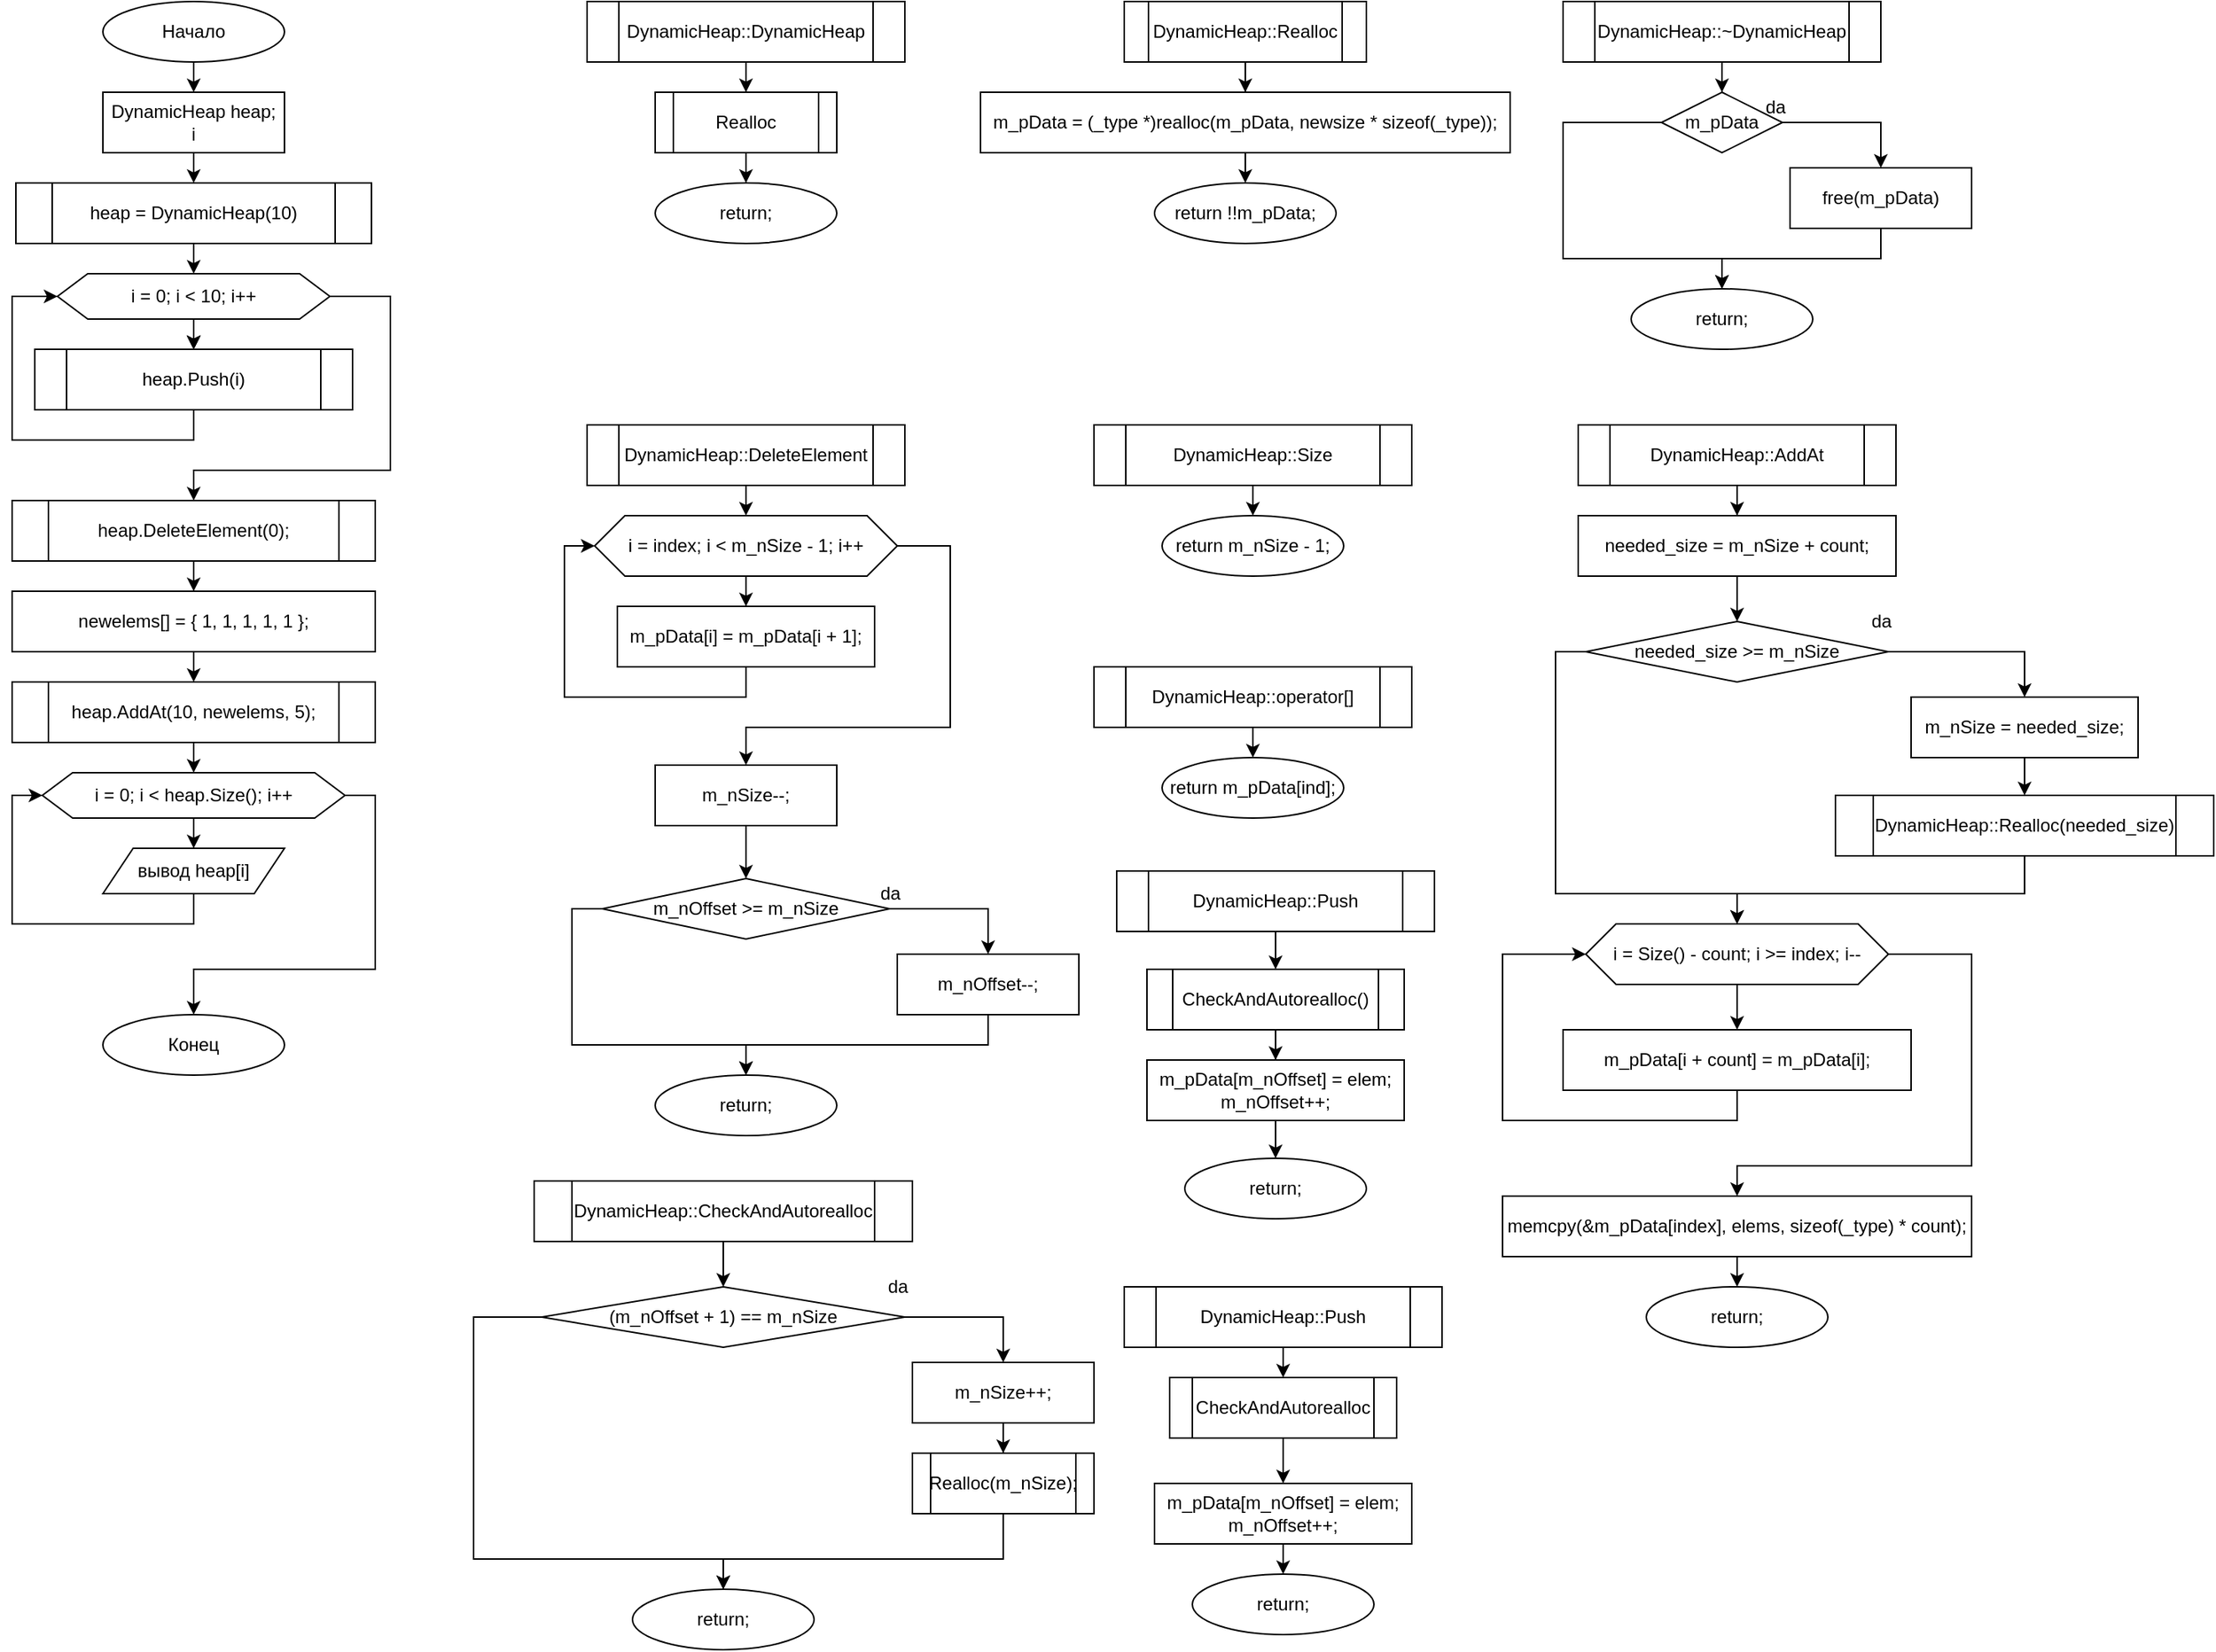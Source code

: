 <mxfile version="16.2.2" type="device"><diagram id="C5RBs43oDa-KdzZeNtuy" name="Page-1"><mxGraphModel dx="2370" dy="1228" grid="1" gridSize="10" guides="1" tooltips="1" connect="1" arrows="1" fold="1" page="1" pageScale="1" pageWidth="827" pageHeight="1169" math="0" shadow="0"><root><mxCell id="WIyWlLk6GJQsqaUBKTNV-0"/><mxCell id="WIyWlLk6GJQsqaUBKTNV-1" parent="WIyWlLk6GJQsqaUBKTNV-0"/><mxCell id="1CdlF_ICH2NutBPifbNx-94" style="edgeStyle=orthogonalEdgeStyle;rounded=0;orthogonalLoop=1;jettySize=auto;html=1;exitX=0.5;exitY=1;exitDx=0;exitDy=0;entryX=0.5;entryY=0;entryDx=0;entryDy=0;" edge="1" parent="WIyWlLk6GJQsqaUBKTNV-1" source="1CdlF_ICH2NutBPifbNx-0" target="1CdlF_ICH2NutBPifbNx-93"><mxGeometry relative="1" as="geometry"/></mxCell><mxCell id="1CdlF_ICH2NutBPifbNx-0" value="Начало" style="ellipse;whiteSpace=wrap;html=1;" vertex="1" parent="WIyWlLk6GJQsqaUBKTNV-1"><mxGeometry x="80" y="40" width="120" height="40" as="geometry"/></mxCell><mxCell id="1CdlF_ICH2NutBPifbNx-1" value="Конец" style="ellipse;whiteSpace=wrap;html=1;" vertex="1" parent="WIyWlLk6GJQsqaUBKTNV-1"><mxGeometry x="80" y="710" width="120" height="40" as="geometry"/></mxCell><mxCell id="1CdlF_ICH2NutBPifbNx-10" value="" style="edgeStyle=orthogonalEdgeStyle;rounded=0;orthogonalLoop=1;jettySize=auto;html=1;entryX=0.5;entryY=0;entryDx=0;entryDy=0;" edge="1" parent="WIyWlLk6GJQsqaUBKTNV-1" source="1CdlF_ICH2NutBPifbNx-2" target="1CdlF_ICH2NutBPifbNx-11"><mxGeometry relative="1" as="geometry"><mxPoint x="505" y="120" as="targetPoint"/></mxGeometry></mxCell><mxCell id="1CdlF_ICH2NutBPifbNx-2" value="DynamicHeap::DynamicHeap" style="shape=process;whiteSpace=wrap;html=1;backgroundOutline=1;" vertex="1" parent="WIyWlLk6GJQsqaUBKTNV-1"><mxGeometry x="400" y="40" width="210" height="40" as="geometry"/></mxCell><mxCell id="1CdlF_ICH2NutBPifbNx-23" value="" style="edgeStyle=orthogonalEdgeStyle;rounded=0;orthogonalLoop=1;jettySize=auto;html=1;" edge="1" parent="WIyWlLk6GJQsqaUBKTNV-1" source="1CdlF_ICH2NutBPifbNx-3" target="1CdlF_ICH2NutBPifbNx-22"><mxGeometry relative="1" as="geometry"/></mxCell><mxCell id="1CdlF_ICH2NutBPifbNx-3" value="DynamicHeap::Realloc" style="shape=process;whiteSpace=wrap;html=1;backgroundOutline=1;" vertex="1" parent="WIyWlLk6GJQsqaUBKTNV-1"><mxGeometry x="755" y="40" width="160" height="40" as="geometry"/></mxCell><mxCell id="1CdlF_ICH2NutBPifbNx-15" value="" style="edgeStyle=orthogonalEdgeStyle;rounded=0;orthogonalLoop=1;jettySize=auto;html=1;" edge="1" parent="WIyWlLk6GJQsqaUBKTNV-1" source="1CdlF_ICH2NutBPifbNx-4" target="1CdlF_ICH2NutBPifbNx-14"><mxGeometry relative="1" as="geometry"/></mxCell><mxCell id="1CdlF_ICH2NutBPifbNx-4" value="&lt;span&gt;DynamicHeap::~&lt;/span&gt;DynamicHeap" style="shape=process;whiteSpace=wrap;html=1;backgroundOutline=1;" vertex="1" parent="WIyWlLk6GJQsqaUBKTNV-1"><mxGeometry x="1045" y="40" width="210" height="40" as="geometry"/></mxCell><mxCell id="1CdlF_ICH2NutBPifbNx-48" style="edgeStyle=orthogonalEdgeStyle;rounded=0;orthogonalLoop=1;jettySize=auto;html=1;exitX=0.5;exitY=1;exitDx=0;exitDy=0;entryX=0.5;entryY=0;entryDx=0;entryDy=0;" edge="1" parent="WIyWlLk6GJQsqaUBKTNV-1" source="1CdlF_ICH2NutBPifbNx-5" target="1CdlF_ICH2NutBPifbNx-47"><mxGeometry relative="1" as="geometry"/></mxCell><mxCell id="1CdlF_ICH2NutBPifbNx-5" value="&lt;span&gt;DynamicHeap::&lt;/span&gt;DeleteElement" style="shape=process;whiteSpace=wrap;html=1;backgroundOutline=1;" vertex="1" parent="WIyWlLk6GJQsqaUBKTNV-1"><mxGeometry x="400" y="320" width="210" height="40" as="geometry"/></mxCell><mxCell id="1CdlF_ICH2NutBPifbNx-40" value="" style="edgeStyle=orthogonalEdgeStyle;rounded=0;orthogonalLoop=1;jettySize=auto;html=1;" edge="1" parent="WIyWlLk6GJQsqaUBKTNV-1" source="1CdlF_ICH2NutBPifbNx-6" target="1CdlF_ICH2NutBPifbNx-39"><mxGeometry relative="1" as="geometry"/></mxCell><mxCell id="1CdlF_ICH2NutBPifbNx-6" value="&lt;span&gt;DynamicHeap::Push&lt;/span&gt;" style="shape=process;whiteSpace=wrap;html=1;backgroundOutline=1;" vertex="1" parent="WIyWlLk6GJQsqaUBKTNV-1"><mxGeometry x="750" y="615" width="210" height="40" as="geometry"/></mxCell><mxCell id="1CdlF_ICH2NutBPifbNx-46" style="edgeStyle=orthogonalEdgeStyle;rounded=0;orthogonalLoop=1;jettySize=auto;html=1;exitX=0.5;exitY=1;exitDx=0;exitDy=0;entryX=0.5;entryY=0;entryDx=0;entryDy=0;" edge="1" parent="WIyWlLk6GJQsqaUBKTNV-1" source="1CdlF_ICH2NutBPifbNx-7" target="1CdlF_ICH2NutBPifbNx-45"><mxGeometry relative="1" as="geometry"/></mxCell><mxCell id="1CdlF_ICH2NutBPifbNx-7" value="&lt;span&gt;DynamicHeap::&lt;/span&gt;Size" style="shape=process;whiteSpace=wrap;html=1;backgroundOutline=1;" vertex="1" parent="WIyWlLk6GJQsqaUBKTNV-1"><mxGeometry x="735" y="320" width="210" height="40" as="geometry"/></mxCell><mxCell id="1CdlF_ICH2NutBPifbNx-29" value="" style="edgeStyle=orthogonalEdgeStyle;rounded=0;orthogonalLoop=1;jettySize=auto;html=1;" edge="1" parent="WIyWlLk6GJQsqaUBKTNV-1" source="1CdlF_ICH2NutBPifbNx-8" target="1CdlF_ICH2NutBPifbNx-28"><mxGeometry relative="1" as="geometry"/></mxCell><mxCell id="1CdlF_ICH2NutBPifbNx-8" value="&lt;span&gt;DynamicHeap::&lt;/span&gt;CheckAndAutorealloc" style="shape=process;whiteSpace=wrap;html=1;backgroundOutline=1;" vertex="1" parent="WIyWlLk6GJQsqaUBKTNV-1"><mxGeometry x="365" y="820" width="250" height="40" as="geometry"/></mxCell><mxCell id="1CdlF_ICH2NutBPifbNx-12" style="edgeStyle=orthogonalEdgeStyle;rounded=0;orthogonalLoop=1;jettySize=auto;html=1;entryX=0.5;entryY=0;entryDx=0;entryDy=0;" edge="1" parent="WIyWlLk6GJQsqaUBKTNV-1" source="1CdlF_ICH2NutBPifbNx-11" target="1CdlF_ICH2NutBPifbNx-13"><mxGeometry relative="1" as="geometry"><mxPoint x="505" y="170" as="targetPoint"/></mxGeometry></mxCell><mxCell id="1CdlF_ICH2NutBPifbNx-11" value="Realloc" style="shape=process;whiteSpace=wrap;html=1;backgroundOutline=1;" vertex="1" parent="WIyWlLk6GJQsqaUBKTNV-1"><mxGeometry x="445" y="100" width="120" height="40" as="geometry"/></mxCell><mxCell id="1CdlF_ICH2NutBPifbNx-13" value="return;" style="ellipse;whiteSpace=wrap;html=1;" vertex="1" parent="WIyWlLk6GJQsqaUBKTNV-1"><mxGeometry x="445" y="160" width="120" height="40" as="geometry"/></mxCell><mxCell id="1CdlF_ICH2NutBPifbNx-17" value="" style="edgeStyle=orthogonalEdgeStyle;rounded=0;orthogonalLoop=1;jettySize=auto;html=1;" edge="1" parent="WIyWlLk6GJQsqaUBKTNV-1" source="1CdlF_ICH2NutBPifbNx-14" target="1CdlF_ICH2NutBPifbNx-16"><mxGeometry relative="1" as="geometry"/></mxCell><mxCell id="1CdlF_ICH2NutBPifbNx-21" style="edgeStyle=orthogonalEdgeStyle;rounded=0;orthogonalLoop=1;jettySize=auto;html=1;exitX=0;exitY=0.5;exitDx=0;exitDy=0;entryX=0.5;entryY=0;entryDx=0;entryDy=0;" edge="1" parent="WIyWlLk6GJQsqaUBKTNV-1" source="1CdlF_ICH2NutBPifbNx-14" target="1CdlF_ICH2NutBPifbNx-19"><mxGeometry relative="1" as="geometry"><Array as="points"><mxPoint x="1045" y="120"/><mxPoint x="1045" y="210"/><mxPoint x="1150" y="210"/></Array></mxGeometry></mxCell><mxCell id="1CdlF_ICH2NutBPifbNx-14" value="m_pData" style="rhombus;whiteSpace=wrap;html=1;" vertex="1" parent="WIyWlLk6GJQsqaUBKTNV-1"><mxGeometry x="1110" y="100" width="80" height="40" as="geometry"/></mxCell><mxCell id="1CdlF_ICH2NutBPifbNx-20" style="edgeStyle=orthogonalEdgeStyle;rounded=0;orthogonalLoop=1;jettySize=auto;html=1;exitX=0.5;exitY=1;exitDx=0;exitDy=0;entryX=0.5;entryY=0;entryDx=0;entryDy=0;" edge="1" parent="WIyWlLk6GJQsqaUBKTNV-1" source="1CdlF_ICH2NutBPifbNx-16" target="1CdlF_ICH2NutBPifbNx-19"><mxGeometry relative="1" as="geometry"/></mxCell><mxCell id="1CdlF_ICH2NutBPifbNx-16" value="free(m_pData)" style="whiteSpace=wrap;html=1;" vertex="1" parent="WIyWlLk6GJQsqaUBKTNV-1"><mxGeometry x="1195" y="150" width="120" height="40" as="geometry"/></mxCell><mxCell id="1CdlF_ICH2NutBPifbNx-18" value="da" style="text;html=1;align=center;verticalAlign=middle;resizable=0;points=[];autosize=1;strokeColor=none;fillColor=none;" vertex="1" parent="WIyWlLk6GJQsqaUBKTNV-1"><mxGeometry x="1170" y="100" width="30" height="20" as="geometry"/></mxCell><mxCell id="1CdlF_ICH2NutBPifbNx-19" value="return;" style="ellipse;whiteSpace=wrap;html=1;" vertex="1" parent="WIyWlLk6GJQsqaUBKTNV-1"><mxGeometry x="1090" y="230" width="120" height="40" as="geometry"/></mxCell><mxCell id="1CdlF_ICH2NutBPifbNx-25" style="edgeStyle=orthogonalEdgeStyle;rounded=0;orthogonalLoop=1;jettySize=auto;html=1;exitX=0.5;exitY=1;exitDx=0;exitDy=0;entryX=0.5;entryY=0;entryDx=0;entryDy=0;" edge="1" parent="WIyWlLk6GJQsqaUBKTNV-1" source="1CdlF_ICH2NutBPifbNx-22" target="1CdlF_ICH2NutBPifbNx-24"><mxGeometry relative="1" as="geometry"/></mxCell><mxCell id="1CdlF_ICH2NutBPifbNx-22" value="m_pData = (_type *)realloc(m_pData, newsize * sizeof(_type));" style="whiteSpace=wrap;html=1;" vertex="1" parent="WIyWlLk6GJQsqaUBKTNV-1"><mxGeometry x="660" y="100" width="350" height="40" as="geometry"/></mxCell><mxCell id="1CdlF_ICH2NutBPifbNx-24" value="return !!m_pData;" style="ellipse;whiteSpace=wrap;html=1;" vertex="1" parent="WIyWlLk6GJQsqaUBKTNV-1"><mxGeometry x="775" y="160" width="120" height="40" as="geometry"/></mxCell><mxCell id="1CdlF_ICH2NutBPifbNx-32" value="" style="edgeStyle=orthogonalEdgeStyle;rounded=0;orthogonalLoop=1;jettySize=auto;html=1;" edge="1" parent="WIyWlLk6GJQsqaUBKTNV-1" source="1CdlF_ICH2NutBPifbNx-28" target="1CdlF_ICH2NutBPifbNx-31"><mxGeometry relative="1" as="geometry"/></mxCell><mxCell id="1CdlF_ICH2NutBPifbNx-37" style="edgeStyle=orthogonalEdgeStyle;rounded=0;orthogonalLoop=1;jettySize=auto;html=1;exitX=0;exitY=0.5;exitDx=0;exitDy=0;entryX=0.5;entryY=0;entryDx=0;entryDy=0;" edge="1" parent="WIyWlLk6GJQsqaUBKTNV-1" source="1CdlF_ICH2NutBPifbNx-28" target="1CdlF_ICH2NutBPifbNx-35"><mxGeometry relative="1" as="geometry"><Array as="points"><mxPoint x="325" y="910"/><mxPoint x="325" y="1070"/><mxPoint x="490" y="1070"/></Array></mxGeometry></mxCell><mxCell id="1CdlF_ICH2NutBPifbNx-28" value="(m_nOffset + 1) == m_nSize" style="rhombus;whiteSpace=wrap;html=1;" vertex="1" parent="WIyWlLk6GJQsqaUBKTNV-1"><mxGeometry x="370" y="890" width="240" height="40" as="geometry"/></mxCell><mxCell id="1CdlF_ICH2NutBPifbNx-34" value="" style="edgeStyle=orthogonalEdgeStyle;rounded=0;orthogonalLoop=1;jettySize=auto;html=1;" edge="1" parent="WIyWlLk6GJQsqaUBKTNV-1" source="1CdlF_ICH2NutBPifbNx-31" target="1CdlF_ICH2NutBPifbNx-33"><mxGeometry relative="1" as="geometry"/></mxCell><mxCell id="1CdlF_ICH2NutBPifbNx-31" value="m_nSize++;" style="whiteSpace=wrap;html=1;" vertex="1" parent="WIyWlLk6GJQsqaUBKTNV-1"><mxGeometry x="615" y="940" width="120" height="40" as="geometry"/></mxCell><mxCell id="1CdlF_ICH2NutBPifbNx-36" style="edgeStyle=orthogonalEdgeStyle;rounded=0;orthogonalLoop=1;jettySize=auto;html=1;exitX=0.5;exitY=1;exitDx=0;exitDy=0;entryX=0.5;entryY=0;entryDx=0;entryDy=0;" edge="1" parent="WIyWlLk6GJQsqaUBKTNV-1" source="1CdlF_ICH2NutBPifbNx-33" target="1CdlF_ICH2NutBPifbNx-35"><mxGeometry relative="1" as="geometry"><Array as="points"><mxPoint x="675" y="1070"/><mxPoint x="490" y="1070"/></Array></mxGeometry></mxCell><mxCell id="1CdlF_ICH2NutBPifbNx-33" value="Realloc(m_nSize);" style="shape=process;whiteSpace=wrap;html=1;backgroundOutline=1;" vertex="1" parent="WIyWlLk6GJQsqaUBKTNV-1"><mxGeometry x="615" y="1000" width="120" height="40" as="geometry"/></mxCell><mxCell id="1CdlF_ICH2NutBPifbNx-35" value="return;" style="ellipse;whiteSpace=wrap;html=1;" vertex="1" parent="WIyWlLk6GJQsqaUBKTNV-1"><mxGeometry x="430" y="1090" width="120" height="40" as="geometry"/></mxCell><mxCell id="1CdlF_ICH2NutBPifbNx-38" value="da" style="text;html=1;align=center;verticalAlign=middle;resizable=0;points=[];autosize=1;strokeColor=none;fillColor=none;" vertex="1" parent="WIyWlLk6GJQsqaUBKTNV-1"><mxGeometry x="590" y="880" width="30" height="20" as="geometry"/></mxCell><mxCell id="1CdlF_ICH2NutBPifbNx-42" value="" style="edgeStyle=orthogonalEdgeStyle;rounded=0;orthogonalLoop=1;jettySize=auto;html=1;" edge="1" parent="WIyWlLk6GJQsqaUBKTNV-1" source="1CdlF_ICH2NutBPifbNx-39" target="1CdlF_ICH2NutBPifbNx-41"><mxGeometry relative="1" as="geometry"/></mxCell><mxCell id="1CdlF_ICH2NutBPifbNx-39" value="CheckAndAutorealloc()" style="shape=process;whiteSpace=wrap;html=1;backgroundOutline=1;" vertex="1" parent="WIyWlLk6GJQsqaUBKTNV-1"><mxGeometry x="770" y="680" width="170" height="40" as="geometry"/></mxCell><mxCell id="1CdlF_ICH2NutBPifbNx-44" style="edgeStyle=orthogonalEdgeStyle;rounded=0;orthogonalLoop=1;jettySize=auto;html=1;exitX=0.5;exitY=1;exitDx=0;exitDy=0;entryX=0.5;entryY=0;entryDx=0;entryDy=0;" edge="1" parent="WIyWlLk6GJQsqaUBKTNV-1" source="1CdlF_ICH2NutBPifbNx-41" target="1CdlF_ICH2NutBPifbNx-43"><mxGeometry relative="1" as="geometry"/></mxCell><mxCell id="1CdlF_ICH2NutBPifbNx-41" value="&lt;div&gt;&lt;span&gt;&#9;&#9;&lt;/span&gt;m_pData[m_nOffset] = elem;&lt;/div&gt;&lt;div&gt;&lt;span&gt;&#9;&#9;&lt;/span&gt;m_nOffset++;&lt;/div&gt;" style="whiteSpace=wrap;html=1;" vertex="1" parent="WIyWlLk6GJQsqaUBKTNV-1"><mxGeometry x="770" y="740" width="170" height="40" as="geometry"/></mxCell><mxCell id="1CdlF_ICH2NutBPifbNx-43" value="return;" style="ellipse;whiteSpace=wrap;html=1;" vertex="1" parent="WIyWlLk6GJQsqaUBKTNV-1"><mxGeometry x="795" y="805" width="120" height="40" as="geometry"/></mxCell><mxCell id="1CdlF_ICH2NutBPifbNx-45" value="return&amp;nbsp;m_nSize - 1;" style="ellipse;whiteSpace=wrap;html=1;" vertex="1" parent="WIyWlLk6GJQsqaUBKTNV-1"><mxGeometry x="780" y="380" width="120" height="40" as="geometry"/></mxCell><mxCell id="1CdlF_ICH2NutBPifbNx-50" value="" style="edgeStyle=orthogonalEdgeStyle;rounded=0;orthogonalLoop=1;jettySize=auto;html=1;" edge="1" parent="WIyWlLk6GJQsqaUBKTNV-1" source="1CdlF_ICH2NutBPifbNx-47" target="1CdlF_ICH2NutBPifbNx-49"><mxGeometry relative="1" as="geometry"/></mxCell><mxCell id="1CdlF_ICH2NutBPifbNx-53" value="" style="edgeStyle=orthogonalEdgeStyle;rounded=0;orthogonalLoop=1;jettySize=auto;html=1;entryX=0.5;entryY=0;entryDx=0;entryDy=0;" edge="1" parent="WIyWlLk6GJQsqaUBKTNV-1" source="1CdlF_ICH2NutBPifbNx-47" target="1CdlF_ICH2NutBPifbNx-52"><mxGeometry relative="1" as="geometry"><Array as="points"><mxPoint x="640" y="400"/><mxPoint x="640" y="520"/><mxPoint x="505" y="520"/></Array></mxGeometry></mxCell><mxCell id="1CdlF_ICH2NutBPifbNx-47" value="i = index; i &amp;lt; m_nSize - 1; i++" style="shape=hexagon;perimeter=hexagonPerimeter2;whiteSpace=wrap;html=1;fixedSize=1;" vertex="1" parent="WIyWlLk6GJQsqaUBKTNV-1"><mxGeometry x="405" y="380" width="200" height="40" as="geometry"/></mxCell><mxCell id="1CdlF_ICH2NutBPifbNx-51" style="edgeStyle=orthogonalEdgeStyle;rounded=0;orthogonalLoop=1;jettySize=auto;html=1;exitX=0.5;exitY=1;exitDx=0;exitDy=0;entryX=0;entryY=0.5;entryDx=0;entryDy=0;" edge="1" parent="WIyWlLk6GJQsqaUBKTNV-1" source="1CdlF_ICH2NutBPifbNx-49" target="1CdlF_ICH2NutBPifbNx-47"><mxGeometry relative="1" as="geometry"/></mxCell><mxCell id="1CdlF_ICH2NutBPifbNx-49" value="m_pData[i] = m_pData[i + 1];" style="whiteSpace=wrap;html=1;" vertex="1" parent="WIyWlLk6GJQsqaUBKTNV-1"><mxGeometry x="420" y="440" width="170" height="40" as="geometry"/></mxCell><mxCell id="1CdlF_ICH2NutBPifbNx-55" value="" style="edgeStyle=orthogonalEdgeStyle;rounded=0;orthogonalLoop=1;jettySize=auto;html=1;" edge="1" parent="WIyWlLk6GJQsqaUBKTNV-1" source="1CdlF_ICH2NutBPifbNx-52" target="1CdlF_ICH2NutBPifbNx-54"><mxGeometry relative="1" as="geometry"/></mxCell><mxCell id="1CdlF_ICH2NutBPifbNx-52" value="m_nSize--;" style="whiteSpace=wrap;html=1;" vertex="1" parent="WIyWlLk6GJQsqaUBKTNV-1"><mxGeometry x="445" y="545" width="120" height="40" as="geometry"/></mxCell><mxCell id="1CdlF_ICH2NutBPifbNx-57" value="" style="edgeStyle=orthogonalEdgeStyle;rounded=0;orthogonalLoop=1;jettySize=auto;html=1;" edge="1" parent="WIyWlLk6GJQsqaUBKTNV-1" source="1CdlF_ICH2NutBPifbNx-54" target="1CdlF_ICH2NutBPifbNx-56"><mxGeometry relative="1" as="geometry"/></mxCell><mxCell id="1CdlF_ICH2NutBPifbNx-61" style="edgeStyle=orthogonalEdgeStyle;rounded=0;orthogonalLoop=1;jettySize=auto;html=1;exitX=0;exitY=0.5;exitDx=0;exitDy=0;entryX=0.5;entryY=0;entryDx=0;entryDy=0;" edge="1" parent="WIyWlLk6GJQsqaUBKTNV-1" source="1CdlF_ICH2NutBPifbNx-54" target="1CdlF_ICH2NutBPifbNx-59"><mxGeometry relative="1" as="geometry"><Array as="points"><mxPoint x="390" y="640"/><mxPoint x="390" y="730"/><mxPoint x="505" y="730"/></Array></mxGeometry></mxCell><mxCell id="1CdlF_ICH2NutBPifbNx-54" value="m_nOffset &amp;gt;= m_nSize" style="rhombus;whiteSpace=wrap;html=1;" vertex="1" parent="WIyWlLk6GJQsqaUBKTNV-1"><mxGeometry x="410" y="620" width="190" height="40" as="geometry"/></mxCell><mxCell id="1CdlF_ICH2NutBPifbNx-60" style="edgeStyle=orthogonalEdgeStyle;rounded=0;orthogonalLoop=1;jettySize=auto;html=1;exitX=0.5;exitY=1;exitDx=0;exitDy=0;entryX=0.5;entryY=0;entryDx=0;entryDy=0;" edge="1" parent="WIyWlLk6GJQsqaUBKTNV-1" source="1CdlF_ICH2NutBPifbNx-56" target="1CdlF_ICH2NutBPifbNx-59"><mxGeometry relative="1" as="geometry"/></mxCell><mxCell id="1CdlF_ICH2NutBPifbNx-56" value="m_nOffset--;" style="whiteSpace=wrap;html=1;" vertex="1" parent="WIyWlLk6GJQsqaUBKTNV-1"><mxGeometry x="605" y="670" width="120" height="40" as="geometry"/></mxCell><mxCell id="1CdlF_ICH2NutBPifbNx-58" value="da" style="text;html=1;align=center;verticalAlign=middle;resizable=0;points=[];autosize=1;strokeColor=none;fillColor=none;" vertex="1" parent="WIyWlLk6GJQsqaUBKTNV-1"><mxGeometry x="585" y="620" width="30" height="20" as="geometry"/></mxCell><mxCell id="1CdlF_ICH2NutBPifbNx-59" value="return;" style="ellipse;whiteSpace=wrap;html=1;" vertex="1" parent="WIyWlLk6GJQsqaUBKTNV-1"><mxGeometry x="445" y="750" width="120" height="40" as="geometry"/></mxCell><mxCell id="1CdlF_ICH2NutBPifbNx-64" style="edgeStyle=orthogonalEdgeStyle;rounded=0;orthogonalLoop=1;jettySize=auto;html=1;exitX=0.5;exitY=1;exitDx=0;exitDy=0;entryX=0.5;entryY=0;entryDx=0;entryDy=0;" edge="1" parent="WIyWlLk6GJQsqaUBKTNV-1" source="1CdlF_ICH2NutBPifbNx-62" target="1CdlF_ICH2NutBPifbNx-63"><mxGeometry relative="1" as="geometry"/></mxCell><mxCell id="1CdlF_ICH2NutBPifbNx-62" value="&lt;span&gt;DynamicHeap::Push&lt;/span&gt;" style="shape=process;whiteSpace=wrap;html=1;backgroundOutline=1;" vertex="1" parent="WIyWlLk6GJQsqaUBKTNV-1"><mxGeometry x="755" y="890" width="210" height="40" as="geometry"/></mxCell><mxCell id="1CdlF_ICH2NutBPifbNx-66" value="" style="edgeStyle=orthogonalEdgeStyle;rounded=0;orthogonalLoop=1;jettySize=auto;html=1;" edge="1" parent="WIyWlLk6GJQsqaUBKTNV-1" source="1CdlF_ICH2NutBPifbNx-63" target="1CdlF_ICH2NutBPifbNx-65"><mxGeometry relative="1" as="geometry"/></mxCell><mxCell id="1CdlF_ICH2NutBPifbNx-63" value="CheckAndAutorealloc" style="shape=process;whiteSpace=wrap;html=1;backgroundOutline=1;" vertex="1" parent="WIyWlLk6GJQsqaUBKTNV-1"><mxGeometry x="785" y="950" width="150" height="40" as="geometry"/></mxCell><mxCell id="1CdlF_ICH2NutBPifbNx-68" style="edgeStyle=orthogonalEdgeStyle;rounded=0;orthogonalLoop=1;jettySize=auto;html=1;exitX=0.5;exitY=1;exitDx=0;exitDy=0;entryX=0.5;entryY=0;entryDx=0;entryDy=0;" edge="1" parent="WIyWlLk6GJQsqaUBKTNV-1" source="1CdlF_ICH2NutBPifbNx-65" target="1CdlF_ICH2NutBPifbNx-67"><mxGeometry relative="1" as="geometry"/></mxCell><mxCell id="1CdlF_ICH2NutBPifbNx-65" value="&lt;div&gt;&lt;span&gt;&#9;&#9;&lt;/span&gt;m_pData[m_nOffset] = elem;&lt;/div&gt;&lt;div&gt;&lt;span&gt;&#9;&#9;&lt;/span&gt;m_nOffset++;&lt;/div&gt;" style="whiteSpace=wrap;html=1;" vertex="1" parent="WIyWlLk6GJQsqaUBKTNV-1"><mxGeometry x="775" y="1020" width="170" height="40" as="geometry"/></mxCell><mxCell id="1CdlF_ICH2NutBPifbNx-67" value="return;" style="ellipse;whiteSpace=wrap;html=1;" vertex="1" parent="WIyWlLk6GJQsqaUBKTNV-1"><mxGeometry x="800" y="1080" width="120" height="40" as="geometry"/></mxCell><mxCell id="1CdlF_ICH2NutBPifbNx-71" value="" style="edgeStyle=orthogonalEdgeStyle;rounded=0;orthogonalLoop=1;jettySize=auto;html=1;" edge="1" parent="WIyWlLk6GJQsqaUBKTNV-1" source="1CdlF_ICH2NutBPifbNx-69" target="1CdlF_ICH2NutBPifbNx-70"><mxGeometry relative="1" as="geometry"/></mxCell><mxCell id="1CdlF_ICH2NutBPifbNx-69" value="&lt;span&gt;DynamicHeap::&lt;/span&gt;AddAt" style="shape=process;whiteSpace=wrap;html=1;backgroundOutline=1;" vertex="1" parent="WIyWlLk6GJQsqaUBKTNV-1"><mxGeometry x="1055" y="320" width="210" height="40" as="geometry"/></mxCell><mxCell id="1CdlF_ICH2NutBPifbNx-73" value="" style="edgeStyle=orthogonalEdgeStyle;rounded=0;orthogonalLoop=1;jettySize=auto;html=1;" edge="1" parent="WIyWlLk6GJQsqaUBKTNV-1" source="1CdlF_ICH2NutBPifbNx-70" target="1CdlF_ICH2NutBPifbNx-72"><mxGeometry relative="1" as="geometry"/></mxCell><mxCell id="1CdlF_ICH2NutBPifbNx-70" value="needed_size = m_nSize + count;" style="whiteSpace=wrap;html=1;" vertex="1" parent="WIyWlLk6GJQsqaUBKTNV-1"><mxGeometry x="1055" y="380" width="210" height="40" as="geometry"/></mxCell><mxCell id="1CdlF_ICH2NutBPifbNx-75" value="" style="edgeStyle=orthogonalEdgeStyle;rounded=0;orthogonalLoop=1;jettySize=auto;html=1;" edge="1" parent="WIyWlLk6GJQsqaUBKTNV-1" source="1CdlF_ICH2NutBPifbNx-72" target="1CdlF_ICH2NutBPifbNx-74"><mxGeometry relative="1" as="geometry"/></mxCell><mxCell id="1CdlF_ICH2NutBPifbNx-83" style="edgeStyle=orthogonalEdgeStyle;rounded=0;orthogonalLoop=1;jettySize=auto;html=1;exitX=0;exitY=0.5;exitDx=0;exitDy=0;entryX=0.5;entryY=0;entryDx=0;entryDy=0;" edge="1" parent="WIyWlLk6GJQsqaUBKTNV-1" source="1CdlF_ICH2NutBPifbNx-72" target="1CdlF_ICH2NutBPifbNx-81"><mxGeometry relative="1" as="geometry"><Array as="points"><mxPoint x="1040" y="470"/><mxPoint x="1040" y="630"/><mxPoint x="1160" y="630"/></Array></mxGeometry></mxCell><mxCell id="1CdlF_ICH2NutBPifbNx-72" value="needed_size &amp;gt;= m_nSize" style="rhombus;whiteSpace=wrap;html=1;" vertex="1" parent="WIyWlLk6GJQsqaUBKTNV-1"><mxGeometry x="1060" y="450" width="200" height="40" as="geometry"/></mxCell><mxCell id="1CdlF_ICH2NutBPifbNx-80" style="edgeStyle=orthogonalEdgeStyle;rounded=0;orthogonalLoop=1;jettySize=auto;html=1;exitX=0.5;exitY=1;exitDx=0;exitDy=0;entryX=0.5;entryY=0;entryDx=0;entryDy=0;" edge="1" parent="WIyWlLk6GJQsqaUBKTNV-1" source="1CdlF_ICH2NutBPifbNx-74" target="1CdlF_ICH2NutBPifbNx-79"><mxGeometry relative="1" as="geometry"/></mxCell><mxCell id="1CdlF_ICH2NutBPifbNx-74" value="m_nSize = needed_size;" style="whiteSpace=wrap;html=1;" vertex="1" parent="WIyWlLk6GJQsqaUBKTNV-1"><mxGeometry x="1275" y="500" width="150" height="40" as="geometry"/></mxCell><mxCell id="1CdlF_ICH2NutBPifbNx-76" value="da" style="text;html=1;align=center;verticalAlign=middle;resizable=0;points=[];autosize=1;strokeColor=none;fillColor=none;" vertex="1" parent="WIyWlLk6GJQsqaUBKTNV-1"><mxGeometry x="1240" y="440" width="30" height="20" as="geometry"/></mxCell><mxCell id="1CdlF_ICH2NutBPifbNx-82" style="edgeStyle=orthogonalEdgeStyle;rounded=0;orthogonalLoop=1;jettySize=auto;html=1;exitX=0.5;exitY=1;exitDx=0;exitDy=0;entryX=0.5;entryY=0;entryDx=0;entryDy=0;" edge="1" parent="WIyWlLk6GJQsqaUBKTNV-1" source="1CdlF_ICH2NutBPifbNx-79" target="1CdlF_ICH2NutBPifbNx-81"><mxGeometry relative="1" as="geometry"><Array as="points"><mxPoint x="1350" y="630"/><mxPoint x="1160" y="630"/></Array></mxGeometry></mxCell><mxCell id="1CdlF_ICH2NutBPifbNx-79" value="DynamicHeap::Realloc(needed_size)" style="shape=process;whiteSpace=wrap;html=1;backgroundOutline=1;" vertex="1" parent="WIyWlLk6GJQsqaUBKTNV-1"><mxGeometry x="1225" y="565" width="250" height="40" as="geometry"/></mxCell><mxCell id="1CdlF_ICH2NutBPifbNx-85" value="" style="edgeStyle=orthogonalEdgeStyle;rounded=0;orthogonalLoop=1;jettySize=auto;html=1;" edge="1" parent="WIyWlLk6GJQsqaUBKTNV-1" source="1CdlF_ICH2NutBPifbNx-81" target="1CdlF_ICH2NutBPifbNx-84"><mxGeometry relative="1" as="geometry"/></mxCell><mxCell id="1CdlF_ICH2NutBPifbNx-88" value="" style="edgeStyle=orthogonalEdgeStyle;rounded=0;orthogonalLoop=1;jettySize=auto;html=1;exitX=1;exitY=0.5;exitDx=0;exitDy=0;entryX=0.5;entryY=0;entryDx=0;entryDy=0;" edge="1" parent="WIyWlLk6GJQsqaUBKTNV-1" source="1CdlF_ICH2NutBPifbNx-81" target="1CdlF_ICH2NutBPifbNx-87"><mxGeometry relative="1" as="geometry"><Array as="points"><mxPoint x="1315" y="670"/><mxPoint x="1315" y="810"/><mxPoint x="1160" y="810"/></Array></mxGeometry></mxCell><mxCell id="1CdlF_ICH2NutBPifbNx-81" value="i = Size() - count; i &amp;gt;= index; i--" style="shape=hexagon;perimeter=hexagonPerimeter2;whiteSpace=wrap;html=1;fixedSize=1;" vertex="1" parent="WIyWlLk6GJQsqaUBKTNV-1"><mxGeometry x="1060" y="650" width="200" height="40" as="geometry"/></mxCell><mxCell id="1CdlF_ICH2NutBPifbNx-86" style="edgeStyle=orthogonalEdgeStyle;rounded=0;orthogonalLoop=1;jettySize=auto;html=1;exitX=0.5;exitY=1;exitDx=0;exitDy=0;entryX=0;entryY=0.5;entryDx=0;entryDy=0;" edge="1" parent="WIyWlLk6GJQsqaUBKTNV-1" source="1CdlF_ICH2NutBPifbNx-84" target="1CdlF_ICH2NutBPifbNx-81"><mxGeometry relative="1" as="geometry"><Array as="points"><mxPoint x="1160" y="780"/><mxPoint x="1005" y="780"/><mxPoint x="1005" y="670"/></Array></mxGeometry></mxCell><mxCell id="1CdlF_ICH2NutBPifbNx-84" value="m_pData[i + count] = m_pData[i];" style="whiteSpace=wrap;html=1;" vertex="1" parent="WIyWlLk6GJQsqaUBKTNV-1"><mxGeometry x="1045" y="720" width="230" height="40" as="geometry"/></mxCell><mxCell id="1CdlF_ICH2NutBPifbNx-91" style="edgeStyle=orthogonalEdgeStyle;rounded=0;orthogonalLoop=1;jettySize=auto;html=1;exitX=0.5;exitY=1;exitDx=0;exitDy=0;entryX=0.5;entryY=0;entryDx=0;entryDy=0;" edge="1" parent="WIyWlLk6GJQsqaUBKTNV-1" source="1CdlF_ICH2NutBPifbNx-87" target="1CdlF_ICH2NutBPifbNx-90"><mxGeometry relative="1" as="geometry"/></mxCell><mxCell id="1CdlF_ICH2NutBPifbNx-87" value="memcpy(&amp;amp;m_pData[index], elems, sizeof(_type) * count);" style="whiteSpace=wrap;html=1;" vertex="1" parent="WIyWlLk6GJQsqaUBKTNV-1"><mxGeometry x="1005" y="830" width="310" height="40" as="geometry"/></mxCell><mxCell id="1CdlF_ICH2NutBPifbNx-90" value="return;" style="ellipse;whiteSpace=wrap;html=1;" vertex="1" parent="WIyWlLk6GJQsqaUBKTNV-1"><mxGeometry x="1100" y="890" width="120" height="40" as="geometry"/></mxCell><mxCell id="1CdlF_ICH2NutBPifbNx-97" style="edgeStyle=orthogonalEdgeStyle;rounded=0;orthogonalLoop=1;jettySize=auto;html=1;exitX=0.5;exitY=1;exitDx=0;exitDy=0;entryX=0.5;entryY=0;entryDx=0;entryDy=0;" edge="1" parent="WIyWlLk6GJQsqaUBKTNV-1" source="1CdlF_ICH2NutBPifbNx-92" target="1CdlF_ICH2NutBPifbNx-96"><mxGeometry relative="1" as="geometry"/></mxCell><mxCell id="1CdlF_ICH2NutBPifbNx-92" value="heap = DynamicHeap(10)" style="shape=process;whiteSpace=wrap;html=1;backgroundOutline=1;" vertex="1" parent="WIyWlLk6GJQsqaUBKTNV-1"><mxGeometry x="22.5" y="160" width="235" height="40" as="geometry"/></mxCell><mxCell id="1CdlF_ICH2NutBPifbNx-95" style="edgeStyle=orthogonalEdgeStyle;rounded=0;orthogonalLoop=1;jettySize=auto;html=1;exitX=0.5;exitY=1;exitDx=0;exitDy=0;entryX=0.5;entryY=0;entryDx=0;entryDy=0;" edge="1" parent="WIyWlLk6GJQsqaUBKTNV-1" source="1CdlF_ICH2NutBPifbNx-93" target="1CdlF_ICH2NutBPifbNx-92"><mxGeometry relative="1" as="geometry"/></mxCell><mxCell id="1CdlF_ICH2NutBPifbNx-93" value="DynamicHeap&amp;nbsp;heap;&lt;br&gt;i" style="rounded=0;whiteSpace=wrap;html=1;" vertex="1" parent="WIyWlLk6GJQsqaUBKTNV-1"><mxGeometry x="80" y="100" width="120" height="40" as="geometry"/></mxCell><mxCell id="1CdlF_ICH2NutBPifbNx-99" style="edgeStyle=orthogonalEdgeStyle;rounded=0;orthogonalLoop=1;jettySize=auto;html=1;exitX=0.5;exitY=1;exitDx=0;exitDy=0;entryX=0.5;entryY=0;entryDx=0;entryDy=0;" edge="1" parent="WIyWlLk6GJQsqaUBKTNV-1" source="1CdlF_ICH2NutBPifbNx-96" target="1CdlF_ICH2NutBPifbNx-98"><mxGeometry relative="1" as="geometry"/></mxCell><mxCell id="1CdlF_ICH2NutBPifbNx-103" value="" style="edgeStyle=orthogonalEdgeStyle;rounded=0;orthogonalLoop=1;jettySize=auto;html=1;" edge="1" parent="WIyWlLk6GJQsqaUBKTNV-1" source="1CdlF_ICH2NutBPifbNx-96" target="1CdlF_ICH2NutBPifbNx-98"><mxGeometry relative="1" as="geometry"/></mxCell><mxCell id="1CdlF_ICH2NutBPifbNx-104" value="" style="edgeStyle=orthogonalEdgeStyle;rounded=0;orthogonalLoop=1;jettySize=auto;html=1;" edge="1" parent="WIyWlLk6GJQsqaUBKTNV-1" source="1CdlF_ICH2NutBPifbNx-96" target="1CdlF_ICH2NutBPifbNx-98"><mxGeometry relative="1" as="geometry"/></mxCell><mxCell id="1CdlF_ICH2NutBPifbNx-105" value="" style="edgeStyle=orthogonalEdgeStyle;rounded=0;orthogonalLoop=1;jettySize=auto;html=1;" edge="1" parent="WIyWlLk6GJQsqaUBKTNV-1" source="1CdlF_ICH2NutBPifbNx-96" target="1CdlF_ICH2NutBPifbNx-98"><mxGeometry relative="1" as="geometry"/></mxCell><mxCell id="1CdlF_ICH2NutBPifbNx-108" style="edgeStyle=orthogonalEdgeStyle;rounded=0;orthogonalLoop=1;jettySize=auto;html=1;exitX=1;exitY=0.5;exitDx=0;exitDy=0;entryX=0.5;entryY=0;entryDx=0;entryDy=0;" edge="1" parent="WIyWlLk6GJQsqaUBKTNV-1" source="1CdlF_ICH2NutBPifbNx-96" target="1CdlF_ICH2NutBPifbNx-107"><mxGeometry relative="1" as="geometry"><Array as="points"><mxPoint x="270" y="235"/><mxPoint x="270" y="350"/><mxPoint x="140" y="350"/></Array></mxGeometry></mxCell><mxCell id="1CdlF_ICH2NutBPifbNx-96" value="i = 0; i &amp;lt; 10; i++" style="shape=hexagon;perimeter=hexagonPerimeter2;whiteSpace=wrap;html=1;fixedSize=1;" vertex="1" parent="WIyWlLk6GJQsqaUBKTNV-1"><mxGeometry x="50" y="220" width="180" height="30" as="geometry"/></mxCell><mxCell id="1CdlF_ICH2NutBPifbNx-102" style="edgeStyle=orthogonalEdgeStyle;rounded=0;orthogonalLoop=1;jettySize=auto;html=1;exitX=0.5;exitY=1;exitDx=0;exitDy=0;entryX=0;entryY=0.5;entryDx=0;entryDy=0;" edge="1" parent="WIyWlLk6GJQsqaUBKTNV-1" source="1CdlF_ICH2NutBPifbNx-98" target="1CdlF_ICH2NutBPifbNx-96"><mxGeometry relative="1" as="geometry"><Array as="points"><mxPoint x="140" y="330"/><mxPoint x="20" y="330"/><mxPoint x="20" y="235"/></Array></mxGeometry></mxCell><mxCell id="1CdlF_ICH2NutBPifbNx-98" value="&lt;span&gt;heap.Push(i)&lt;/span&gt;" style="shape=process;whiteSpace=wrap;html=1;backgroundOutline=1;" vertex="1" parent="WIyWlLk6GJQsqaUBKTNV-1"><mxGeometry x="35" y="270" width="210" height="40" as="geometry"/></mxCell><mxCell id="1CdlF_ICH2NutBPifbNx-110" value="" style="edgeStyle=orthogonalEdgeStyle;rounded=0;orthogonalLoop=1;jettySize=auto;html=1;" edge="1" parent="WIyWlLk6GJQsqaUBKTNV-1" source="1CdlF_ICH2NutBPifbNx-107" target="1CdlF_ICH2NutBPifbNx-109"><mxGeometry relative="1" as="geometry"/></mxCell><mxCell id="1CdlF_ICH2NutBPifbNx-107" value="heap.DeleteElement(0);" style="shape=process;whiteSpace=wrap;html=1;backgroundOutline=1;" vertex="1" parent="WIyWlLk6GJQsqaUBKTNV-1"><mxGeometry x="20" y="370" width="240" height="40" as="geometry"/></mxCell><mxCell id="1CdlF_ICH2NutBPifbNx-112" style="edgeStyle=orthogonalEdgeStyle;rounded=0;orthogonalLoop=1;jettySize=auto;html=1;exitX=0.5;exitY=1;exitDx=0;exitDy=0;entryX=0.5;entryY=0;entryDx=0;entryDy=0;" edge="1" parent="WIyWlLk6GJQsqaUBKTNV-1" source="1CdlF_ICH2NutBPifbNx-109" target="1CdlF_ICH2NutBPifbNx-111"><mxGeometry relative="1" as="geometry"/></mxCell><mxCell id="1CdlF_ICH2NutBPifbNx-109" value="newelems[] = { 1, 1, 1, 1, 1 };" style="whiteSpace=wrap;html=1;" vertex="1" parent="WIyWlLk6GJQsqaUBKTNV-1"><mxGeometry x="20" y="430" width="240" height="40" as="geometry"/></mxCell><mxCell id="1CdlF_ICH2NutBPifbNx-116" style="edgeStyle=orthogonalEdgeStyle;rounded=0;orthogonalLoop=1;jettySize=auto;html=1;exitX=0.5;exitY=1;exitDx=0;exitDy=0;entryX=0.5;entryY=0;entryDx=0;entryDy=0;" edge="1" parent="WIyWlLk6GJQsqaUBKTNV-1" source="1CdlF_ICH2NutBPifbNx-111" target="1CdlF_ICH2NutBPifbNx-115"><mxGeometry relative="1" as="geometry"/></mxCell><mxCell id="1CdlF_ICH2NutBPifbNx-111" value="heap.AddAt(10, newelems, 5);" style="shape=process;whiteSpace=wrap;html=1;backgroundOutline=1;" vertex="1" parent="WIyWlLk6GJQsqaUBKTNV-1"><mxGeometry x="20" y="490" width="240" height="40" as="geometry"/></mxCell><mxCell id="1CdlF_ICH2NutBPifbNx-119" value="" style="edgeStyle=orthogonalEdgeStyle;rounded=0;orthogonalLoop=1;jettySize=auto;html=1;" edge="1" parent="WIyWlLk6GJQsqaUBKTNV-1" source="1CdlF_ICH2NutBPifbNx-115" target="1CdlF_ICH2NutBPifbNx-118"><mxGeometry relative="1" as="geometry"/></mxCell><mxCell id="1CdlF_ICH2NutBPifbNx-121" style="edgeStyle=orthogonalEdgeStyle;rounded=0;orthogonalLoop=1;jettySize=auto;html=1;exitX=1;exitY=0.5;exitDx=0;exitDy=0;entryX=0.5;entryY=0;entryDx=0;entryDy=0;" edge="1" parent="WIyWlLk6GJQsqaUBKTNV-1" source="1CdlF_ICH2NutBPifbNx-115" target="1CdlF_ICH2NutBPifbNx-1"><mxGeometry relative="1" as="geometry"><Array as="points"><mxPoint x="260" y="565"/><mxPoint x="260" y="680"/><mxPoint x="140" y="680"/></Array></mxGeometry></mxCell><mxCell id="1CdlF_ICH2NutBPifbNx-115" value="i = 0; i &amp;lt; heap.Size(); i++" style="shape=hexagon;perimeter=hexagonPerimeter2;whiteSpace=wrap;html=1;fixedSize=1;" vertex="1" parent="WIyWlLk6GJQsqaUBKTNV-1"><mxGeometry x="40" y="550" width="200" height="30" as="geometry"/></mxCell><mxCell id="1CdlF_ICH2NutBPifbNx-120" style="edgeStyle=orthogonalEdgeStyle;rounded=0;orthogonalLoop=1;jettySize=auto;html=1;exitX=0.5;exitY=1;exitDx=0;exitDy=0;entryX=0;entryY=0.5;entryDx=0;entryDy=0;" edge="1" parent="WIyWlLk6GJQsqaUBKTNV-1" source="1CdlF_ICH2NutBPifbNx-118" target="1CdlF_ICH2NutBPifbNx-115"><mxGeometry relative="1" as="geometry"/></mxCell><mxCell id="1CdlF_ICH2NutBPifbNx-118" value="вывод heap[i]" style="shape=parallelogram;perimeter=parallelogramPerimeter;whiteSpace=wrap;html=1;fixedSize=1;" vertex="1" parent="WIyWlLk6GJQsqaUBKTNV-1"><mxGeometry x="80" y="600" width="120" height="30" as="geometry"/></mxCell><mxCell id="1CdlF_ICH2NutBPifbNx-124" style="edgeStyle=orthogonalEdgeStyle;rounded=0;orthogonalLoop=1;jettySize=auto;html=1;exitX=0.5;exitY=1;exitDx=0;exitDy=0;entryX=0.5;entryY=0;entryDx=0;entryDy=0;" edge="1" parent="WIyWlLk6GJQsqaUBKTNV-1" source="1CdlF_ICH2NutBPifbNx-122" target="1CdlF_ICH2NutBPifbNx-123"><mxGeometry relative="1" as="geometry"/></mxCell><mxCell id="1CdlF_ICH2NutBPifbNx-122" value="DynamicHeap::operator[]" style="shape=process;whiteSpace=wrap;html=1;backgroundOutline=1;" vertex="1" parent="WIyWlLk6GJQsqaUBKTNV-1"><mxGeometry x="735" y="480" width="210" height="40" as="geometry"/></mxCell><mxCell id="1CdlF_ICH2NutBPifbNx-123" value="return&amp;nbsp;m_pData[ind];" style="ellipse;whiteSpace=wrap;html=1;" vertex="1" parent="WIyWlLk6GJQsqaUBKTNV-1"><mxGeometry x="780" y="540" width="120" height="40" as="geometry"/></mxCell></root></mxGraphModel></diagram></mxfile>